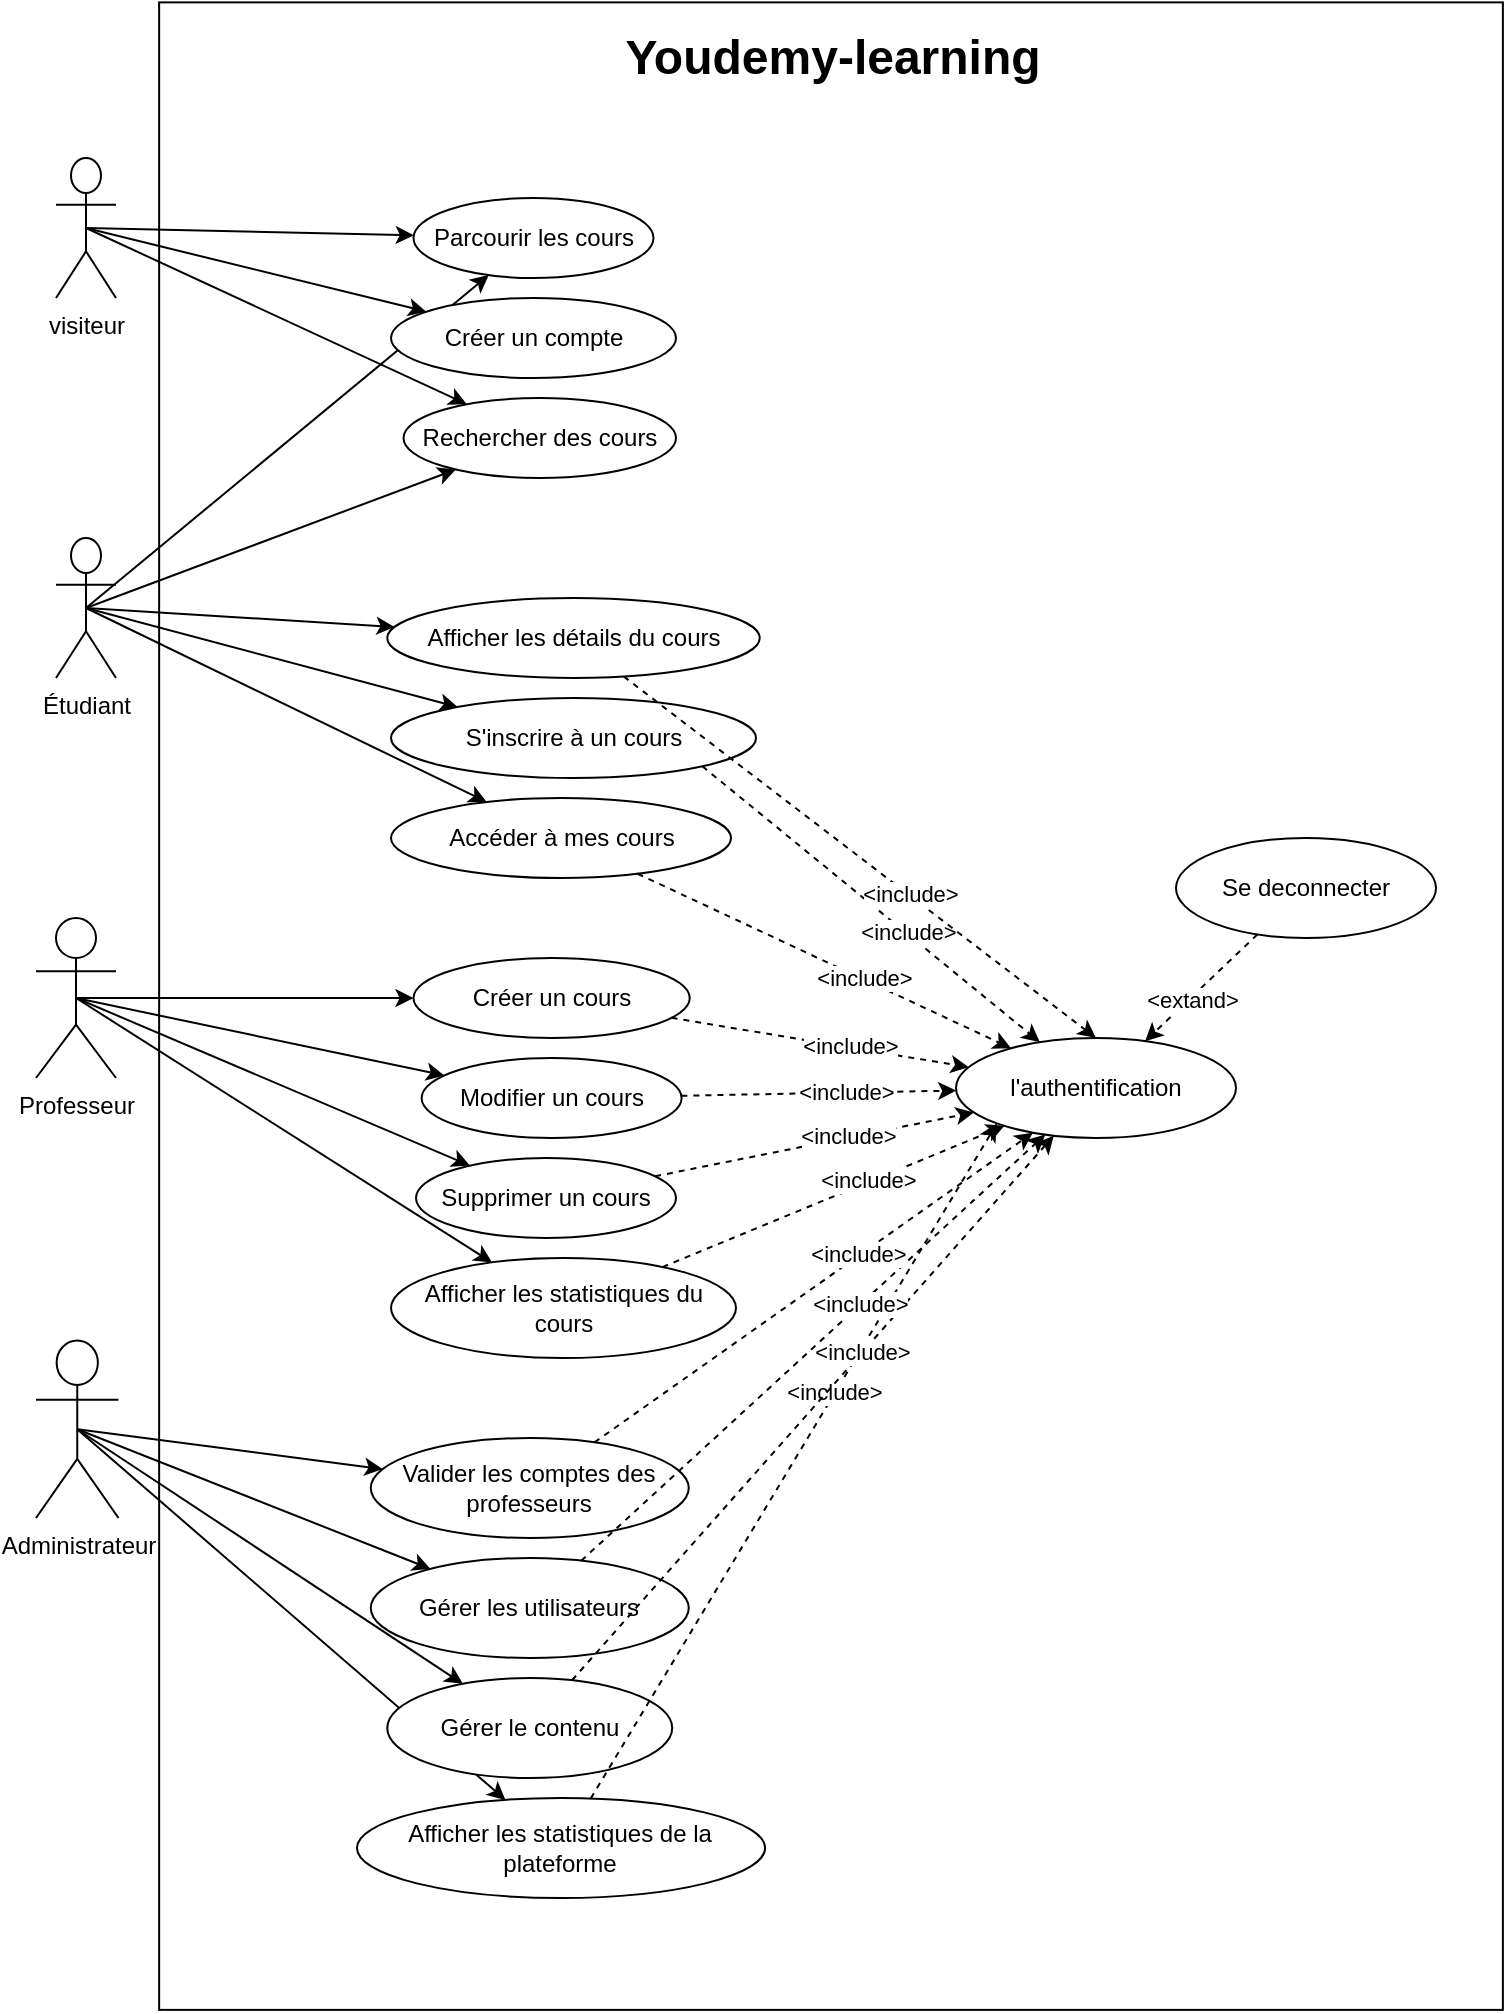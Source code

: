 <mxfile>
    <diagram id="hG0Wyj41N1r8YTa6EXz7" name="Page-1">
        <mxGraphModel dx="2460" dy="1126" grid="1" gridSize="10" guides="1" tooltips="1" connect="1" arrows="1" fold="1" page="1" pageScale="1" pageWidth="850" pageHeight="1100" math="0" shadow="0">
            <root>
                <mxCell id="0"/>
                <mxCell id="1" parent="0"/>
                <mxCell id="cD20SrhtgwTC-DeN6DwE-2" value="" style="rounded=0;whiteSpace=wrap;html=1;rotation=-90;" vertex="1" parent="1">
                    <mxGeometry x="-54.37" y="188.13" width="1003.75" height="671.87" as="geometry"/>
                </mxCell>
                <mxCell id="cD20SrhtgwTC-DeN6DwE-3" value="Youdemy-learning" style="text;strokeColor=none;fillColor=none;html=1;fontSize=24;fontStyle=1;verticalAlign=middle;align=center;" vertex="1" parent="1">
                    <mxGeometry x="353.75" y="30" width="187.5" height="40" as="geometry"/>
                </mxCell>
                <mxCell id="cD20SrhtgwTC-DeN6DwE-4" value="Parcourir les cours" style="ellipse;whiteSpace=wrap;html=1;" vertex="1" parent="1">
                    <mxGeometry x="238.75" y="120" width="120" height="40" as="geometry"/>
                </mxCell>
                <mxCell id="cD20SrhtgwTC-DeN6DwE-42" style="edgeStyle=none;html=1;exitX=0.5;exitY=0.5;exitDx=0;exitDy=0;exitPerimeter=0;" edge="1" parent="1" source="cD20SrhtgwTC-DeN6DwE-5" target="cD20SrhtgwTC-DeN6DwE-24">
                    <mxGeometry relative="1" as="geometry"/>
                </mxCell>
                <mxCell id="cD20SrhtgwTC-DeN6DwE-43" style="edgeStyle=none;html=1;exitX=0.5;exitY=0.5;exitDx=0;exitDy=0;exitPerimeter=0;" edge="1" parent="1" source="cD20SrhtgwTC-DeN6DwE-5" target="cD20SrhtgwTC-DeN6DwE-23">
                    <mxGeometry relative="1" as="geometry"/>
                </mxCell>
                <mxCell id="cD20SrhtgwTC-DeN6DwE-44" style="edgeStyle=none;html=1;exitX=0.5;exitY=0.5;exitDx=0;exitDy=0;exitPerimeter=0;" edge="1" parent="1" source="cD20SrhtgwTC-DeN6DwE-5" target="cD20SrhtgwTC-DeN6DwE-22">
                    <mxGeometry relative="1" as="geometry"/>
                </mxCell>
                <mxCell id="cD20SrhtgwTC-DeN6DwE-45" style="edgeStyle=none;html=1;exitX=0.5;exitY=0.5;exitDx=0;exitDy=0;exitPerimeter=0;" edge="1" parent="1" source="cD20SrhtgwTC-DeN6DwE-5" target="cD20SrhtgwTC-DeN6DwE-4">
                    <mxGeometry relative="1" as="geometry"/>
                </mxCell>
                <mxCell id="cD20SrhtgwTC-DeN6DwE-46" style="edgeStyle=none;html=1;exitX=0.5;exitY=0.5;exitDx=0;exitDy=0;exitPerimeter=0;" edge="1" parent="1" source="cD20SrhtgwTC-DeN6DwE-5" target="cD20SrhtgwTC-DeN6DwE-18">
                    <mxGeometry relative="1" as="geometry"/>
                </mxCell>
                <mxCell id="cD20SrhtgwTC-DeN6DwE-5" value="Étudiant" style="shape=umlActor;verticalLabelPosition=bottom;verticalAlign=top;html=1;outlineConnect=0;" vertex="1" parent="1">
                    <mxGeometry x="60" y="290" width="30" height="70" as="geometry"/>
                </mxCell>
                <mxCell id="cD20SrhtgwTC-DeN6DwE-39" style="edgeStyle=none;html=1;exitX=0.5;exitY=0.5;exitDx=0;exitDy=0;exitPerimeter=0;" edge="1" parent="1" source="cD20SrhtgwTC-DeN6DwE-7" target="cD20SrhtgwTC-DeN6DwE-4">
                    <mxGeometry relative="1" as="geometry"/>
                </mxCell>
                <mxCell id="cD20SrhtgwTC-DeN6DwE-40" style="edgeStyle=none;html=1;exitX=0.5;exitY=0.5;exitDx=0;exitDy=0;exitPerimeter=0;" edge="1" parent="1" source="cD20SrhtgwTC-DeN6DwE-7" target="cD20SrhtgwTC-DeN6DwE-17">
                    <mxGeometry relative="1" as="geometry"/>
                </mxCell>
                <mxCell id="cD20SrhtgwTC-DeN6DwE-41" style="edgeStyle=none;html=1;exitX=0.5;exitY=0.5;exitDx=0;exitDy=0;exitPerimeter=0;" edge="1" parent="1" source="cD20SrhtgwTC-DeN6DwE-7" target="cD20SrhtgwTC-DeN6DwE-18">
                    <mxGeometry relative="1" as="geometry"/>
                </mxCell>
                <mxCell id="cD20SrhtgwTC-DeN6DwE-7" value="visiteur" style="shape=umlActor;verticalLabelPosition=bottom;verticalAlign=top;html=1;outlineConnect=0;" vertex="1" parent="1">
                    <mxGeometry x="60" y="100" width="30" height="70" as="geometry"/>
                </mxCell>
                <mxCell id="cD20SrhtgwTC-DeN6DwE-47" style="edgeStyle=none;html=1;exitX=0.5;exitY=0.5;exitDx=0;exitDy=0;exitPerimeter=0;" edge="1" parent="1" source="cD20SrhtgwTC-DeN6DwE-8" target="cD20SrhtgwTC-DeN6DwE-21">
                    <mxGeometry relative="1" as="geometry"/>
                </mxCell>
                <mxCell id="cD20SrhtgwTC-DeN6DwE-48" style="edgeStyle=none;html=1;exitX=0.5;exitY=0.5;exitDx=0;exitDy=0;exitPerimeter=0;" edge="1" parent="1" source="cD20SrhtgwTC-DeN6DwE-8" target="cD20SrhtgwTC-DeN6DwE-11">
                    <mxGeometry relative="1" as="geometry"/>
                </mxCell>
                <mxCell id="cD20SrhtgwTC-DeN6DwE-49" style="edgeStyle=none;html=1;exitX=0.5;exitY=0.5;exitDx=0;exitDy=0;exitPerimeter=0;" edge="1" parent="1" source="cD20SrhtgwTC-DeN6DwE-8" target="cD20SrhtgwTC-DeN6DwE-29">
                    <mxGeometry relative="1" as="geometry"/>
                </mxCell>
                <mxCell id="cD20SrhtgwTC-DeN6DwE-50" style="edgeStyle=none;html=1;exitX=0.5;exitY=0.5;exitDx=0;exitDy=0;exitPerimeter=0;" edge="1" parent="1" source="cD20SrhtgwTC-DeN6DwE-8" target="cD20SrhtgwTC-DeN6DwE-30">
                    <mxGeometry relative="1" as="geometry"/>
                </mxCell>
                <mxCell id="cD20SrhtgwTC-DeN6DwE-8" value="Professeur" style="shape=umlActor;verticalLabelPosition=bottom;verticalAlign=top;html=1;outlineConnect=0;" vertex="1" parent="1">
                    <mxGeometry x="50" y="480" width="40" height="80" as="geometry"/>
                </mxCell>
                <mxCell id="cD20SrhtgwTC-DeN6DwE-51" style="edgeStyle=none;html=1;exitX=0.5;exitY=0.5;exitDx=0;exitDy=0;exitPerimeter=0;" edge="1" parent="1" source="cD20SrhtgwTC-DeN6DwE-9" target="cD20SrhtgwTC-DeN6DwE-36">
                    <mxGeometry relative="1" as="geometry"/>
                </mxCell>
                <mxCell id="cD20SrhtgwTC-DeN6DwE-52" style="edgeStyle=none;html=1;exitX=0.5;exitY=0.5;exitDx=0;exitDy=0;exitPerimeter=0;" edge="1" parent="1" source="cD20SrhtgwTC-DeN6DwE-9" target="cD20SrhtgwTC-DeN6DwE-34">
                    <mxGeometry relative="1" as="geometry"/>
                </mxCell>
                <mxCell id="cD20SrhtgwTC-DeN6DwE-53" style="edgeStyle=none;html=1;exitX=0.5;exitY=0.5;exitDx=0;exitDy=0;exitPerimeter=0;" edge="1" parent="1" source="cD20SrhtgwTC-DeN6DwE-9" target="cD20SrhtgwTC-DeN6DwE-33">
                    <mxGeometry relative="1" as="geometry"/>
                </mxCell>
                <mxCell id="cD20SrhtgwTC-DeN6DwE-54" style="edgeStyle=none;html=1;exitX=0.5;exitY=0.5;exitDx=0;exitDy=0;exitPerimeter=0;" edge="1" parent="1" source="cD20SrhtgwTC-DeN6DwE-9" target="cD20SrhtgwTC-DeN6DwE-32">
                    <mxGeometry relative="1" as="geometry"/>
                </mxCell>
                <mxCell id="cD20SrhtgwTC-DeN6DwE-9" value="Administrateur" style="shape=umlActor;verticalLabelPosition=bottom;verticalAlign=top;html=1;outlineConnect=0;" vertex="1" parent="1">
                    <mxGeometry x="50" y="691.25" width="41.25" height="88.75" as="geometry"/>
                </mxCell>
                <mxCell id="cD20SrhtgwTC-DeN6DwE-11" value="Modifier un cours" style="ellipse;whiteSpace=wrap;html=1;" vertex="1" parent="1">
                    <mxGeometry x="242.81" y="550" width="130" height="40" as="geometry"/>
                </mxCell>
                <mxCell id="cD20SrhtgwTC-DeN6DwE-17" value="Créer un compte" style="ellipse;whiteSpace=wrap;html=1;" vertex="1" parent="1">
                    <mxGeometry x="227.51" y="170" width="142.49" height="40" as="geometry"/>
                </mxCell>
                <mxCell id="cD20SrhtgwTC-DeN6DwE-18" value="Rechercher des cours" style="ellipse;whiteSpace=wrap;html=1;" vertex="1" parent="1">
                    <mxGeometry x="233.75" y="220" width="136.25" height="40" as="geometry"/>
                </mxCell>
                <mxCell id="cD20SrhtgwTC-DeN6DwE-21" value="Créer un cours" style="ellipse;whiteSpace=wrap;html=1;" vertex="1" parent="1">
                    <mxGeometry x="238.75" y="500.01" width="138.12" height="40" as="geometry"/>
                </mxCell>
                <mxCell id="cD20SrhtgwTC-DeN6DwE-22" value="Accéder à mes cours" style="ellipse;whiteSpace=wrap;html=1;" vertex="1" parent="1">
                    <mxGeometry x="227.51" y="420" width="170" height="40" as="geometry"/>
                </mxCell>
                <mxCell id="cD20SrhtgwTC-DeN6DwE-23" value="S'inscrire à un cours" style="ellipse;whiteSpace=wrap;html=1;" vertex="1" parent="1">
                    <mxGeometry x="227.51" y="370" width="182.49" height="40" as="geometry"/>
                </mxCell>
                <mxCell id="cD20SrhtgwTC-DeN6DwE-24" value="Afficher les détails du cours" style="ellipse;whiteSpace=wrap;html=1;" vertex="1" parent="1">
                    <mxGeometry x="225.63" y="320" width="186.25" height="40" as="geometry"/>
                </mxCell>
                <mxCell id="cD20SrhtgwTC-DeN6DwE-29" value="Supprimer un cours" style="ellipse;whiteSpace=wrap;html=1;" vertex="1" parent="1">
                    <mxGeometry x="240" y="600" width="130" height="40" as="geometry"/>
                </mxCell>
                <mxCell id="cD20SrhtgwTC-DeN6DwE-30" value="Afficher les statistiques du cours" style="ellipse;whiteSpace=wrap;html=1;" vertex="1" parent="1">
                    <mxGeometry x="227.51" y="650" width="172.49" height="50" as="geometry"/>
                </mxCell>
                <mxCell id="cD20SrhtgwTC-DeN6DwE-32" value="Afficher les statistiques de la plateforme" style="ellipse;whiteSpace=wrap;html=1;" vertex="1" parent="1">
                    <mxGeometry x="210.48" y="920" width="204.06" height="50" as="geometry"/>
                </mxCell>
                <mxCell id="cD20SrhtgwTC-DeN6DwE-33" value="Gérer le contenu" style="ellipse;whiteSpace=wrap;html=1;" vertex="1" parent="1">
                    <mxGeometry x="225.63" y="860" width="142.49" height="50" as="geometry"/>
                </mxCell>
                <mxCell id="cD20SrhtgwTC-DeN6DwE-34" value="Gérer les utilisateurs" style="ellipse;whiteSpace=wrap;html=1;" vertex="1" parent="1">
                    <mxGeometry x="217.38" y="800" width="159" height="50" as="geometry"/>
                </mxCell>
                <mxCell id="cD20SrhtgwTC-DeN6DwE-36" value="Valider les comptes des professeurs" style="ellipse;whiteSpace=wrap;html=1;" vertex="1" parent="1">
                    <mxGeometry x="217.38" y="740" width="159" height="50" as="geometry"/>
                </mxCell>
                <mxCell id="cD20SrhtgwTC-DeN6DwE-37" value="Se deconnecter" style="ellipse;whiteSpace=wrap;html=1;" vertex="1" parent="1">
                    <mxGeometry x="620" y="440" width="130" height="50" as="geometry"/>
                </mxCell>
                <mxCell id="cD20SrhtgwTC-DeN6DwE-38" value="l'authentification" style="ellipse;whiteSpace=wrap;html=1;" vertex="1" parent="1">
                    <mxGeometry x="510" y="540" width="140" height="50" as="geometry"/>
                </mxCell>
                <mxCell id="cD20SrhtgwTC-DeN6DwE-59" value="" style="endArrow=classic;html=1;dashed=1;entryX=0;entryY=1;entryDx=0;entryDy=0;" edge="1" parent="1" source="cD20SrhtgwTC-DeN6DwE-32" target="cD20SrhtgwTC-DeN6DwE-38">
                    <mxGeometry width="50" height="50" relative="1" as="geometry">
                        <mxPoint x="491.25" y="810" as="sourcePoint"/>
                        <mxPoint x="541.25" y="760" as="targetPoint"/>
                    </mxGeometry>
                </mxCell>
                <mxCell id="cD20SrhtgwTC-DeN6DwE-65" value="&amp;lt;include&amp;gt;" style="edgeLabel;html=1;align=center;verticalAlign=middle;resizable=0;points=[];" vertex="1" connectable="0" parent="cD20SrhtgwTC-DeN6DwE-59">
                    <mxGeometry x="0.204" y="1" relative="1" as="geometry">
                        <mxPoint as="offset"/>
                    </mxGeometry>
                </mxCell>
                <mxCell id="cD20SrhtgwTC-DeN6DwE-66" value="" style="endArrow=classic;html=1;dashed=1;" edge="1" parent="1" source="cD20SrhtgwTC-DeN6DwE-33" target="cD20SrhtgwTC-DeN6DwE-38">
                    <mxGeometry width="50" height="50" relative="1" as="geometry">
                        <mxPoint x="337.337" y="930.265" as="sourcePoint"/>
                        <mxPoint x="540.503" y="592.678" as="targetPoint"/>
                    </mxGeometry>
                </mxCell>
                <mxCell id="cD20SrhtgwTC-DeN6DwE-67" value="&amp;lt;include&amp;gt;" style="edgeLabel;html=1;align=center;verticalAlign=middle;resizable=0;points=[];" vertex="1" connectable="0" parent="cD20SrhtgwTC-DeN6DwE-66">
                    <mxGeometry x="0.204" y="1" relative="1" as="geometry">
                        <mxPoint as="offset"/>
                    </mxGeometry>
                </mxCell>
                <mxCell id="cD20SrhtgwTC-DeN6DwE-68" value="" style="endArrow=classic;html=1;dashed=1;" edge="1" parent="1" source="cD20SrhtgwTC-DeN6DwE-34" target="cD20SrhtgwTC-DeN6DwE-38">
                    <mxGeometry width="50" height="50" relative="1" as="geometry">
                        <mxPoint x="347.337" y="940.265" as="sourcePoint"/>
                        <mxPoint x="550.503" y="602.678" as="targetPoint"/>
                    </mxGeometry>
                </mxCell>
                <mxCell id="cD20SrhtgwTC-DeN6DwE-69" value="&amp;lt;include&amp;gt;" style="edgeLabel;html=1;align=center;verticalAlign=middle;resizable=0;points=[];" vertex="1" connectable="0" parent="cD20SrhtgwTC-DeN6DwE-68">
                    <mxGeometry x="0.204" y="1" relative="1" as="geometry">
                        <mxPoint as="offset"/>
                    </mxGeometry>
                </mxCell>
                <mxCell id="cD20SrhtgwTC-DeN6DwE-70" value="" style="endArrow=classic;html=1;dashed=1;" edge="1" parent="1" source="cD20SrhtgwTC-DeN6DwE-36" target="cD20SrhtgwTC-DeN6DwE-38">
                    <mxGeometry width="50" height="50" relative="1" as="geometry">
                        <mxPoint x="357.337" y="950.265" as="sourcePoint"/>
                        <mxPoint x="560.503" y="612.678" as="targetPoint"/>
                    </mxGeometry>
                </mxCell>
                <mxCell id="cD20SrhtgwTC-DeN6DwE-71" value="&amp;lt;include&amp;gt;" style="edgeLabel;html=1;align=center;verticalAlign=middle;resizable=0;points=[];" vertex="1" connectable="0" parent="cD20SrhtgwTC-DeN6DwE-70">
                    <mxGeometry x="0.204" y="1" relative="1" as="geometry">
                        <mxPoint as="offset"/>
                    </mxGeometry>
                </mxCell>
                <mxCell id="cD20SrhtgwTC-DeN6DwE-72" value="" style="endArrow=classic;html=1;dashed=1;" edge="1" parent="1" source="cD20SrhtgwTC-DeN6DwE-30" target="cD20SrhtgwTC-DeN6DwE-38">
                    <mxGeometry width="50" height="50" relative="1" as="geometry">
                        <mxPoint x="367.337" y="960.265" as="sourcePoint"/>
                        <mxPoint x="570.503" y="622.678" as="targetPoint"/>
                    </mxGeometry>
                </mxCell>
                <mxCell id="cD20SrhtgwTC-DeN6DwE-73" value="&amp;lt;include&amp;gt;" style="edgeLabel;html=1;align=center;verticalAlign=middle;resizable=0;points=[];" vertex="1" connectable="0" parent="cD20SrhtgwTC-DeN6DwE-72">
                    <mxGeometry x="0.204" y="1" relative="1" as="geometry">
                        <mxPoint as="offset"/>
                    </mxGeometry>
                </mxCell>
                <mxCell id="cD20SrhtgwTC-DeN6DwE-74" value="" style="endArrow=classic;html=1;dashed=1;" edge="1" parent="1" source="cD20SrhtgwTC-DeN6DwE-29" target="cD20SrhtgwTC-DeN6DwE-38">
                    <mxGeometry width="50" height="50" relative="1" as="geometry">
                        <mxPoint x="373.251" y="664.527" as="sourcePoint"/>
                        <mxPoint x="544.247" y="593.921" as="targetPoint"/>
                    </mxGeometry>
                </mxCell>
                <mxCell id="cD20SrhtgwTC-DeN6DwE-75" value="&amp;lt;include&amp;gt;" style="edgeLabel;html=1;align=center;verticalAlign=middle;resizable=0;points=[];" vertex="1" connectable="0" parent="cD20SrhtgwTC-DeN6DwE-74">
                    <mxGeometry x="0.204" y="1" relative="1" as="geometry">
                        <mxPoint as="offset"/>
                    </mxGeometry>
                </mxCell>
                <mxCell id="cD20SrhtgwTC-DeN6DwE-76" value="" style="endArrow=classic;html=1;dashed=1;" edge="1" parent="1" source="cD20SrhtgwTC-DeN6DwE-11" target="cD20SrhtgwTC-DeN6DwE-38">
                    <mxGeometry width="50" height="50" relative="1" as="geometry">
                        <mxPoint x="383.251" y="674.527" as="sourcePoint"/>
                        <mxPoint x="554.247" y="603.921" as="targetPoint"/>
                    </mxGeometry>
                </mxCell>
                <mxCell id="cD20SrhtgwTC-DeN6DwE-77" value="&amp;lt;include&amp;gt;" style="edgeLabel;html=1;align=center;verticalAlign=middle;resizable=0;points=[];" vertex="1" connectable="0" parent="cD20SrhtgwTC-DeN6DwE-76">
                    <mxGeometry x="0.204" y="1" relative="1" as="geometry">
                        <mxPoint as="offset"/>
                    </mxGeometry>
                </mxCell>
                <mxCell id="cD20SrhtgwTC-DeN6DwE-78" value="" style="endArrow=classic;html=1;dashed=1;" edge="1" parent="1" source="cD20SrhtgwTC-DeN6DwE-21" target="cD20SrhtgwTC-DeN6DwE-38">
                    <mxGeometry width="50" height="50" relative="1" as="geometry">
                        <mxPoint x="393.251" y="684.527" as="sourcePoint"/>
                        <mxPoint x="564.247" y="613.921" as="targetPoint"/>
                    </mxGeometry>
                </mxCell>
                <mxCell id="cD20SrhtgwTC-DeN6DwE-79" value="&amp;lt;include&amp;gt;" style="edgeLabel;html=1;align=center;verticalAlign=middle;resizable=0;points=[];" vertex="1" connectable="0" parent="cD20SrhtgwTC-DeN6DwE-78">
                    <mxGeometry x="0.204" y="1" relative="1" as="geometry">
                        <mxPoint as="offset"/>
                    </mxGeometry>
                </mxCell>
                <mxCell id="cD20SrhtgwTC-DeN6DwE-80" value="" style="endArrow=classic;html=1;dashed=1;" edge="1" parent="1" source="cD20SrhtgwTC-DeN6DwE-22" target="cD20SrhtgwTC-DeN6DwE-38">
                    <mxGeometry width="50" height="50" relative="1" as="geometry">
                        <mxPoint x="377.951" y="539.841" as="sourcePoint"/>
                        <mxPoint x="526.236" y="564.685" as="targetPoint"/>
                    </mxGeometry>
                </mxCell>
                <mxCell id="cD20SrhtgwTC-DeN6DwE-81" value="&amp;lt;include&amp;gt;" style="edgeLabel;html=1;align=center;verticalAlign=middle;resizable=0;points=[];" vertex="1" connectable="0" parent="cD20SrhtgwTC-DeN6DwE-80">
                    <mxGeometry x="0.204" y="1" relative="1" as="geometry">
                        <mxPoint as="offset"/>
                    </mxGeometry>
                </mxCell>
                <mxCell id="cD20SrhtgwTC-DeN6DwE-82" value="" style="endArrow=classic;html=1;dashed=1;exitX=1;exitY=1;exitDx=0;exitDy=0;" edge="1" parent="1" source="cD20SrhtgwTC-DeN6DwE-23" target="cD20SrhtgwTC-DeN6DwE-38">
                    <mxGeometry width="50" height="50" relative="1" as="geometry">
                        <mxPoint x="387.951" y="549.841" as="sourcePoint"/>
                        <mxPoint x="540" y="570" as="targetPoint"/>
                    </mxGeometry>
                </mxCell>
                <mxCell id="cD20SrhtgwTC-DeN6DwE-83" value="&amp;lt;include&amp;gt;" style="edgeLabel;html=1;align=center;verticalAlign=middle;resizable=0;points=[];" vertex="1" connectable="0" parent="cD20SrhtgwTC-DeN6DwE-82">
                    <mxGeometry x="0.204" y="1" relative="1" as="geometry">
                        <mxPoint as="offset"/>
                    </mxGeometry>
                </mxCell>
                <mxCell id="cD20SrhtgwTC-DeN6DwE-84" value="" style="endArrow=classic;html=1;dashed=1;entryX=0.5;entryY=0;entryDx=0;entryDy=0;" edge="1" parent="1" source="cD20SrhtgwTC-DeN6DwE-24" target="cD20SrhtgwTC-DeN6DwE-38">
                    <mxGeometry width="50" height="50" relative="1" as="geometry">
                        <mxPoint x="393.188" y="414.161" as="sourcePoint"/>
                        <mxPoint x="561.943" y="552.096" as="targetPoint"/>
                    </mxGeometry>
                </mxCell>
                <mxCell id="cD20SrhtgwTC-DeN6DwE-85" value="&amp;lt;include&amp;gt;" style="edgeLabel;html=1;align=center;verticalAlign=middle;resizable=0;points=[];" vertex="1" connectable="0" parent="cD20SrhtgwTC-DeN6DwE-84">
                    <mxGeometry x="0.204" y="1" relative="1" as="geometry">
                        <mxPoint as="offset"/>
                    </mxGeometry>
                </mxCell>
                <mxCell id="cD20SrhtgwTC-DeN6DwE-86" value="" style="endArrow=classic;html=1;dashed=1;" edge="1" parent="1" source="cD20SrhtgwTC-DeN6DwE-37" target="cD20SrhtgwTC-DeN6DwE-38">
                    <mxGeometry width="50" height="50" relative="1" as="geometry">
                        <mxPoint x="353.887" y="369.258" as="sourcePoint"/>
                        <mxPoint x="590" y="550" as="targetPoint"/>
                    </mxGeometry>
                </mxCell>
                <mxCell id="cD20SrhtgwTC-DeN6DwE-87" value="&amp;lt;extand&amp;gt;" style="edgeLabel;html=1;align=center;verticalAlign=middle;resizable=0;points=[];" vertex="1" connectable="0" parent="cD20SrhtgwTC-DeN6DwE-86">
                    <mxGeometry x="0.204" y="1" relative="1" as="geometry">
                        <mxPoint as="offset"/>
                    </mxGeometry>
                </mxCell>
            </root>
        </mxGraphModel>
    </diagram>
</mxfile>